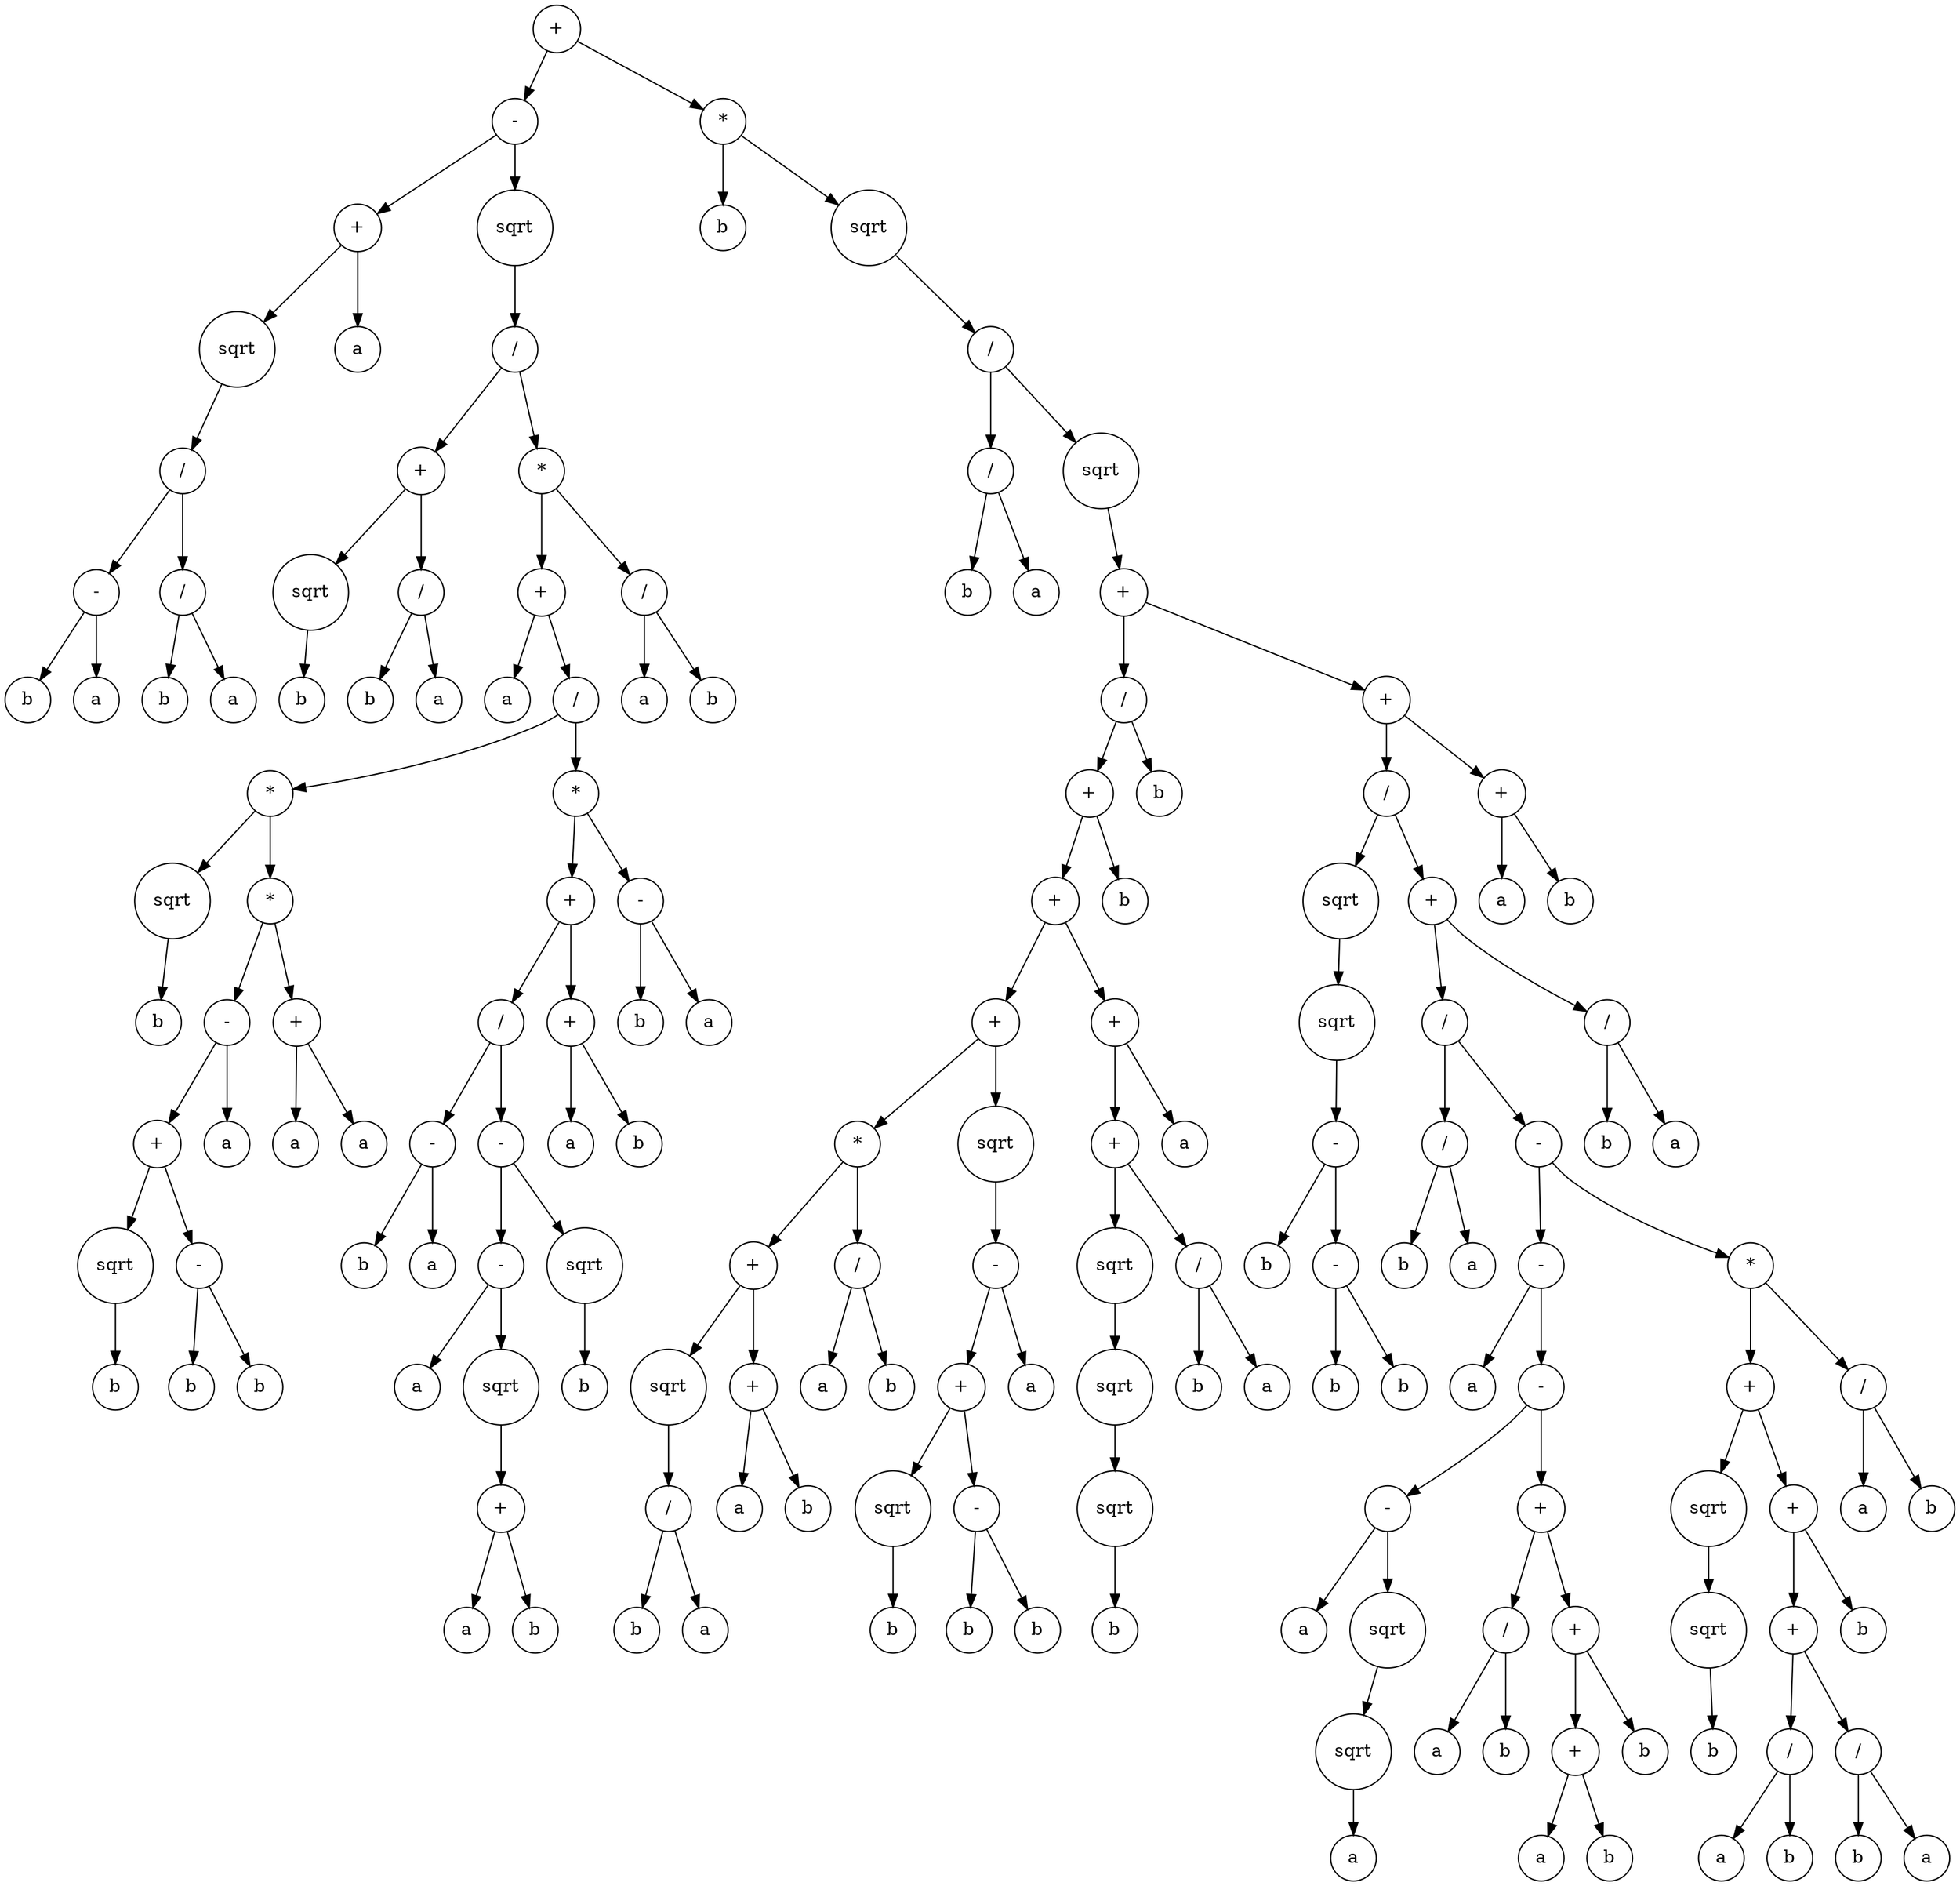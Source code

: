 digraph g {
graph [ordering=out];
node [shape=circle];
n[label = "+"];
n0[label = "-"];
n00[label = "+"];
n000[label = "sqrt"];
n0000[label = "/"];
n00000[label = "-"];
n000000[label = "b"];
n00000 -> n000000;
n000001[label = "a"];
n00000 -> n000001;
n0000 -> n00000;
n00001[label = "/"];
n000010[label = "b"];
n00001 -> n000010;
n000011[label = "a"];
n00001 -> n000011;
n0000 -> n00001;
n000 -> n0000;
n00 -> n000;
n001[label = "a"];
n00 -> n001;
n0 -> n00;
n01[label = "sqrt"];
n010[label = "/"];
n0100[label = "+"];
n01000[label = "sqrt"];
n010000[label = "b"];
n01000 -> n010000;
n0100 -> n01000;
n01001[label = "/"];
n010010[label = "b"];
n01001 -> n010010;
n010011[label = "a"];
n01001 -> n010011;
n0100 -> n01001;
n010 -> n0100;
n0101[label = "*"];
n01010[label = "+"];
n010100[label = "a"];
n01010 -> n010100;
n010101[label = "/"];
n0101010[label = "*"];
n01010100[label = "sqrt"];
n010101000[label = "b"];
n01010100 -> n010101000;
n0101010 -> n01010100;
n01010101[label = "*"];
n010101010[label = "-"];
n0101010100[label = "+"];
n01010101000[label = "sqrt"];
n010101010000[label = "b"];
n01010101000 -> n010101010000;
n0101010100 -> n01010101000;
n01010101001[label = "-"];
n010101010010[label = "b"];
n01010101001 -> n010101010010;
n010101010011[label = "b"];
n01010101001 -> n010101010011;
n0101010100 -> n01010101001;
n010101010 -> n0101010100;
n0101010101[label = "a"];
n010101010 -> n0101010101;
n01010101 -> n010101010;
n010101011[label = "+"];
n0101010110[label = "a"];
n010101011 -> n0101010110;
n0101010111[label = "a"];
n010101011 -> n0101010111;
n01010101 -> n010101011;
n0101010 -> n01010101;
n010101 -> n0101010;
n0101011[label = "*"];
n01010110[label = "+"];
n010101100[label = "/"];
n0101011000[label = "-"];
n01010110000[label = "b"];
n0101011000 -> n01010110000;
n01010110001[label = "a"];
n0101011000 -> n01010110001;
n010101100 -> n0101011000;
n0101011001[label = "-"];
n01010110010[label = "-"];
n010101100100[label = "a"];
n01010110010 -> n010101100100;
n010101100101[label = "sqrt"];
n0101011001010[label = "+"];
n01010110010100[label = "a"];
n0101011001010 -> n01010110010100;
n01010110010101[label = "b"];
n0101011001010 -> n01010110010101;
n010101100101 -> n0101011001010;
n01010110010 -> n010101100101;
n0101011001 -> n01010110010;
n01010110011[label = "sqrt"];
n010101100110[label = "b"];
n01010110011 -> n010101100110;
n0101011001 -> n01010110011;
n010101100 -> n0101011001;
n01010110 -> n010101100;
n010101101[label = "+"];
n0101011010[label = "a"];
n010101101 -> n0101011010;
n0101011011[label = "b"];
n010101101 -> n0101011011;
n01010110 -> n010101101;
n0101011 -> n01010110;
n01010111[label = "-"];
n010101110[label = "b"];
n01010111 -> n010101110;
n010101111[label = "a"];
n01010111 -> n010101111;
n0101011 -> n01010111;
n010101 -> n0101011;
n01010 -> n010101;
n0101 -> n01010;
n01011[label = "/"];
n010110[label = "a"];
n01011 -> n010110;
n010111[label = "b"];
n01011 -> n010111;
n0101 -> n01011;
n010 -> n0101;
n01 -> n010;
n0 -> n01;
n -> n0;
n1[label = "*"];
n10[label = "b"];
n1 -> n10;
n11[label = "sqrt"];
n110[label = "/"];
n1100[label = "/"];
n11000[label = "b"];
n1100 -> n11000;
n11001[label = "a"];
n1100 -> n11001;
n110 -> n1100;
n1101[label = "sqrt"];
n11010[label = "+"];
n110100[label = "/"];
n1101000[label = "+"];
n11010000[label = "+"];
n110100000[label = "+"];
n1101000000[label = "*"];
n11010000000[label = "+"];
n110100000000[label = "sqrt"];
n1101000000000[label = "/"];
n11010000000000[label = "b"];
n1101000000000 -> n11010000000000;
n11010000000001[label = "a"];
n1101000000000 -> n11010000000001;
n110100000000 -> n1101000000000;
n11010000000 -> n110100000000;
n110100000001[label = "+"];
n1101000000010[label = "a"];
n110100000001 -> n1101000000010;
n1101000000011[label = "b"];
n110100000001 -> n1101000000011;
n11010000000 -> n110100000001;
n1101000000 -> n11010000000;
n11010000001[label = "/"];
n110100000010[label = "a"];
n11010000001 -> n110100000010;
n110100000011[label = "b"];
n11010000001 -> n110100000011;
n1101000000 -> n11010000001;
n110100000 -> n1101000000;
n1101000001[label = "sqrt"];
n11010000010[label = "-"];
n110100000100[label = "+"];
n1101000001000[label = "sqrt"];
n11010000010000[label = "b"];
n1101000001000 -> n11010000010000;
n110100000100 -> n1101000001000;
n1101000001001[label = "-"];
n11010000010010[label = "b"];
n1101000001001 -> n11010000010010;
n11010000010011[label = "b"];
n1101000001001 -> n11010000010011;
n110100000100 -> n1101000001001;
n11010000010 -> n110100000100;
n110100000101[label = "a"];
n11010000010 -> n110100000101;
n1101000001 -> n11010000010;
n110100000 -> n1101000001;
n11010000 -> n110100000;
n110100001[label = "+"];
n1101000010[label = "+"];
n11010000100[label = "sqrt"];
n110100001000[label = "sqrt"];
n1101000010000[label = "sqrt"];
n11010000100000[label = "b"];
n1101000010000 -> n11010000100000;
n110100001000 -> n1101000010000;
n11010000100 -> n110100001000;
n1101000010 -> n11010000100;
n11010000101[label = "/"];
n110100001010[label = "b"];
n11010000101 -> n110100001010;
n110100001011[label = "a"];
n11010000101 -> n110100001011;
n1101000010 -> n11010000101;
n110100001 -> n1101000010;
n1101000011[label = "a"];
n110100001 -> n1101000011;
n11010000 -> n110100001;
n1101000 -> n11010000;
n11010001[label = "b"];
n1101000 -> n11010001;
n110100 -> n1101000;
n1101001[label = "b"];
n110100 -> n1101001;
n11010 -> n110100;
n110101[label = "+"];
n1101010[label = "/"];
n11010100[label = "sqrt"];
n110101000[label = "sqrt"];
n1101010000[label = "-"];
n11010100000[label = "b"];
n1101010000 -> n11010100000;
n11010100001[label = "-"];
n110101000010[label = "b"];
n11010100001 -> n110101000010;
n110101000011[label = "b"];
n11010100001 -> n110101000011;
n1101010000 -> n11010100001;
n110101000 -> n1101010000;
n11010100 -> n110101000;
n1101010 -> n11010100;
n11010101[label = "+"];
n110101010[label = "/"];
n1101010100[label = "/"];
n11010101000[label = "b"];
n1101010100 -> n11010101000;
n11010101001[label = "a"];
n1101010100 -> n11010101001;
n110101010 -> n1101010100;
n1101010101[label = "-"];
n11010101010[label = "-"];
n110101010100[label = "a"];
n11010101010 -> n110101010100;
n110101010101[label = "-"];
n1101010101010[label = "-"];
n11010101010100[label = "a"];
n1101010101010 -> n11010101010100;
n11010101010101[label = "sqrt"];
n110101010101010[label = "sqrt"];
n1101010101010100[label = "a"];
n110101010101010 -> n1101010101010100;
n11010101010101 -> n110101010101010;
n1101010101010 -> n11010101010101;
n110101010101 -> n1101010101010;
n1101010101011[label = "+"];
n11010101010110[label = "/"];
n110101010101100[label = "a"];
n11010101010110 -> n110101010101100;
n110101010101101[label = "b"];
n11010101010110 -> n110101010101101;
n1101010101011 -> n11010101010110;
n11010101010111[label = "+"];
n110101010101110[label = "+"];
n1101010101011100[label = "a"];
n110101010101110 -> n1101010101011100;
n1101010101011101[label = "b"];
n110101010101110 -> n1101010101011101;
n11010101010111 -> n110101010101110;
n110101010101111[label = "b"];
n11010101010111 -> n110101010101111;
n1101010101011 -> n11010101010111;
n110101010101 -> n1101010101011;
n11010101010 -> n110101010101;
n1101010101 -> n11010101010;
n11010101011[label = "*"];
n110101010110[label = "+"];
n1101010101100[label = "sqrt"];
n11010101011000[label = "sqrt"];
n110101010110000[label = "b"];
n11010101011000 -> n110101010110000;
n1101010101100 -> n11010101011000;
n110101010110 -> n1101010101100;
n1101010101101[label = "+"];
n11010101011010[label = "+"];
n110101010110100[label = "/"];
n1101010101101000[label = "a"];
n110101010110100 -> n1101010101101000;
n1101010101101001[label = "b"];
n110101010110100 -> n1101010101101001;
n11010101011010 -> n110101010110100;
n110101010110101[label = "/"];
n1101010101101010[label = "b"];
n110101010110101 -> n1101010101101010;
n1101010101101011[label = "a"];
n110101010110101 -> n1101010101101011;
n11010101011010 -> n110101010110101;
n1101010101101 -> n11010101011010;
n11010101011011[label = "b"];
n1101010101101 -> n11010101011011;
n110101010110 -> n1101010101101;
n11010101011 -> n110101010110;
n110101010111[label = "/"];
n1101010101110[label = "a"];
n110101010111 -> n1101010101110;
n1101010101111[label = "b"];
n110101010111 -> n1101010101111;
n11010101011 -> n110101010111;
n1101010101 -> n11010101011;
n110101010 -> n1101010101;
n11010101 -> n110101010;
n110101011[label = "/"];
n1101010110[label = "b"];
n110101011 -> n1101010110;
n1101010111[label = "a"];
n110101011 -> n1101010111;
n11010101 -> n110101011;
n1101010 -> n11010101;
n110101 -> n1101010;
n1101011[label = "+"];
n11010110[label = "a"];
n1101011 -> n11010110;
n11010111[label = "b"];
n1101011 -> n11010111;
n110101 -> n1101011;
n11010 -> n110101;
n1101 -> n11010;
n110 -> n1101;
n11 -> n110;
n1 -> n11;
n -> n1;
}
